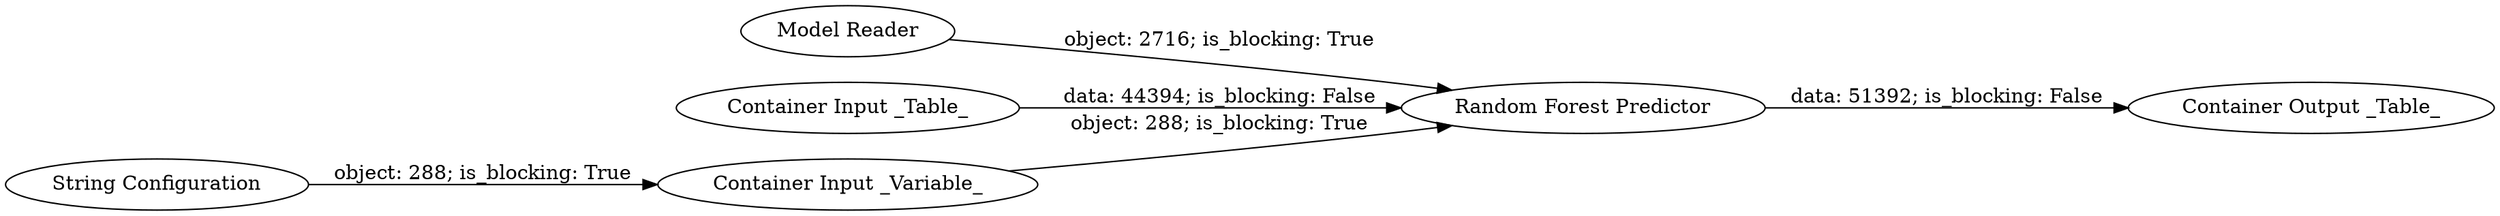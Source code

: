 digraph {
	"-8880897889345690700_16" [label="Model Reader"]
	"-8880897889345690700_10" [label="Random Forest Predictor"]
	"-8880897889345690700_18" [label="Container Input _Table_"]
	"-8880897889345690700_14" [label="String Configuration"]
	"-8880897889345690700_11" [label="Container Output _Table_"]
	"-8880897889345690700_15" [label="Container Input _Variable_"]
	"-8880897889345690700_18" -> "-8880897889345690700_10" [label="data: 44394; is_blocking: False"]
	"-8880897889345690700_14" -> "-8880897889345690700_15" [label="object: 288; is_blocking: True"]
	"-8880897889345690700_15" -> "-8880897889345690700_10" [label="object: 288; is_blocking: True"]
	"-8880897889345690700_16" -> "-8880897889345690700_10" [label="object: 2716; is_blocking: True"]
	"-8880897889345690700_10" -> "-8880897889345690700_11" [label="data: 51392; is_blocking: False"]
	rankdir=LR
}
